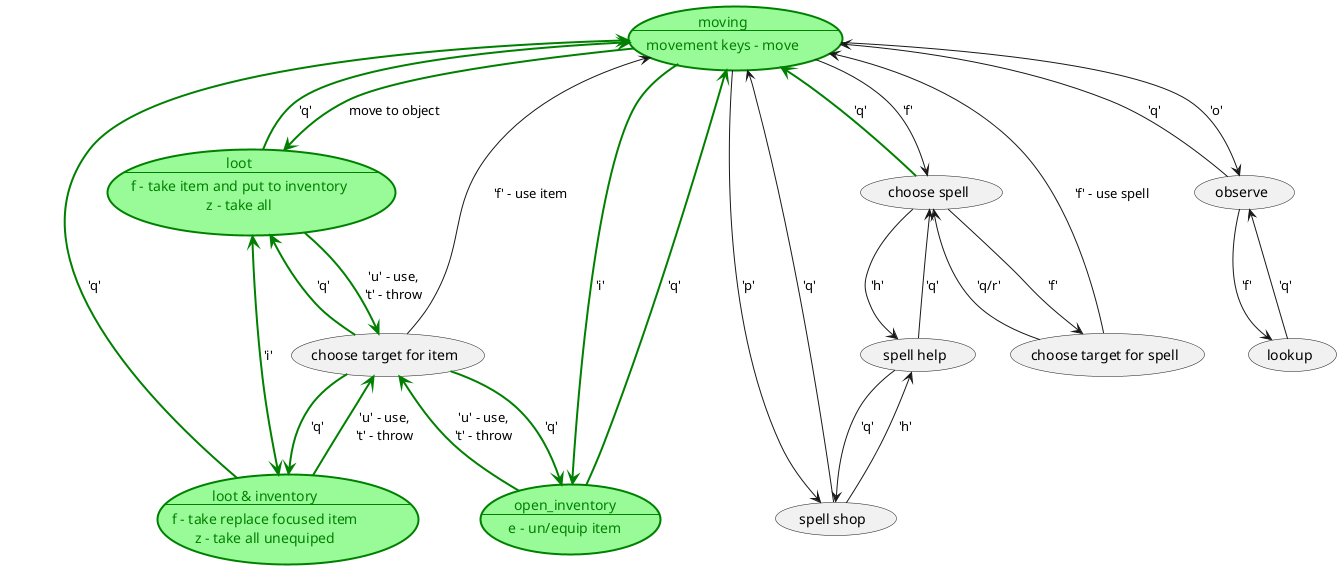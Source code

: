 @startuml

usecase moving #palegreen;line:green;line.bold;text:green as "moving
--
movement keys - move"

usecase loot #palegreen;line:green;line.bold;text:green as "loot
--
f - take item and put to inventory
z - take all"

usecase loot_inventory #palegreen;line:green;line.bold;text:green as "loot & inventory
--
f - take replace focused item
z - take all unequiped"

usecase open_inventory #palegreen;line:green;line.bold;text:green as "open_inventory
--
e - un/equip item"

(moving) --> (choose spell) : 'f'

(moving) --> (loot) #line:green;line.bold : move to object
(loot) --> (moving) #line:green;line.bold : 'q'
(loot) <--> (loot_inventory) #line:green;line.bold : 'i'
(loot) --> (choose target for item) #line:green;line.bold : 'u' - use,\n't' - throw
(choose target for item) --> (loot) #line:green;line.bold : 'q'
(loot_inventory) --> (moving) #line:green;line.bold : 'q'
(loot_inventory) --> (choose target for item) #line:green;line.bold : 'u' - use,\n't' - throw
(choose target for item) --> (loot_inventory) #line:green;line.bold : 'q'

(moving) --> (open_inventory) #line:green;line.bold : 'i'
(open_inventory) --> (moving) #line:green;line.bold : 'q'

(open_inventory) --> (choose target for item) #line:green;line.bold : 'u' - use,\n't' - throw
(choose target for item) --> (open_inventory) #line:green;line.bold : 'q'

(moving) --> (spell shop) : 'p'
(spell shop) --> (moving) : 'q'

(choose spell) --> (spell help) : 'h'
(spell help) --> (choose spell) : 'q'

(spell shop) --> (spell help) : 'h'
(spell help) --> (spell shop) : 'q'

(choose target for item) --> (moving) : 'f' - use item

(choose spell) --> (choose target for spell) : 'f'
(choose target for spell) --> (choose spell) : 'q/r'
(choose target for spell) --> (moving) : 'f' - use spell

(choose spell) --> (moving) #line:green;line.bold : 'q'

(moving) --> (observe) : 'o'
(observe) --> (lookup) : 'f'
(lookup) --> (observe) : 'q'
(observe) --> (moving) : 'q'

@enduml
